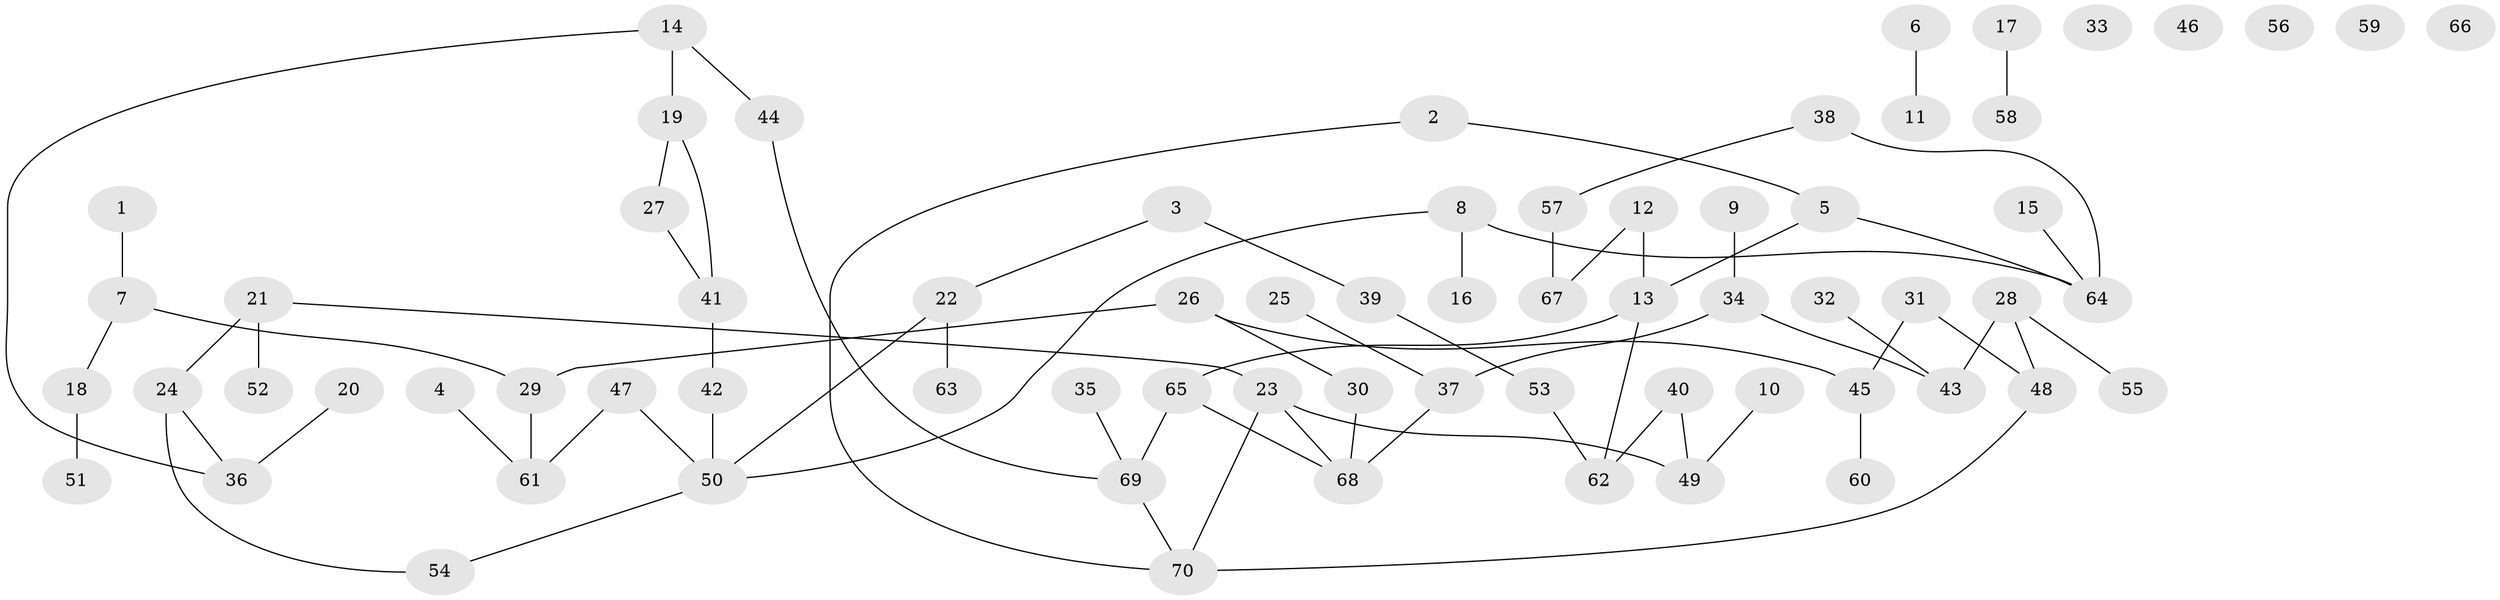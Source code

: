// Generated by graph-tools (version 1.1) at 2025/39/03/09/25 04:39:39]
// undirected, 70 vertices, 74 edges
graph export_dot {
graph [start="1"]
  node [color=gray90,style=filled];
  1;
  2;
  3;
  4;
  5;
  6;
  7;
  8;
  9;
  10;
  11;
  12;
  13;
  14;
  15;
  16;
  17;
  18;
  19;
  20;
  21;
  22;
  23;
  24;
  25;
  26;
  27;
  28;
  29;
  30;
  31;
  32;
  33;
  34;
  35;
  36;
  37;
  38;
  39;
  40;
  41;
  42;
  43;
  44;
  45;
  46;
  47;
  48;
  49;
  50;
  51;
  52;
  53;
  54;
  55;
  56;
  57;
  58;
  59;
  60;
  61;
  62;
  63;
  64;
  65;
  66;
  67;
  68;
  69;
  70;
  1 -- 7;
  2 -- 5;
  2 -- 70;
  3 -- 22;
  3 -- 39;
  4 -- 61;
  5 -- 13;
  5 -- 64;
  6 -- 11;
  7 -- 18;
  7 -- 29;
  8 -- 16;
  8 -- 50;
  8 -- 64;
  9 -- 34;
  10 -- 49;
  12 -- 13;
  12 -- 67;
  13 -- 62;
  13 -- 65;
  14 -- 19;
  14 -- 36;
  14 -- 44;
  15 -- 64;
  17 -- 58;
  18 -- 51;
  19 -- 27;
  19 -- 41;
  20 -- 36;
  21 -- 23;
  21 -- 24;
  21 -- 52;
  22 -- 50;
  22 -- 63;
  23 -- 49;
  23 -- 68;
  23 -- 70;
  24 -- 36;
  24 -- 54;
  25 -- 37;
  26 -- 29;
  26 -- 30;
  26 -- 45;
  27 -- 41;
  28 -- 43;
  28 -- 48;
  28 -- 55;
  29 -- 61;
  30 -- 68;
  31 -- 45;
  31 -- 48;
  32 -- 43;
  34 -- 37;
  34 -- 43;
  35 -- 69;
  37 -- 68;
  38 -- 57;
  38 -- 64;
  39 -- 53;
  40 -- 49;
  40 -- 62;
  41 -- 42;
  42 -- 50;
  44 -- 69;
  45 -- 60;
  47 -- 50;
  47 -- 61;
  48 -- 70;
  50 -- 54;
  53 -- 62;
  57 -- 67;
  65 -- 68;
  65 -- 69;
  69 -- 70;
}
